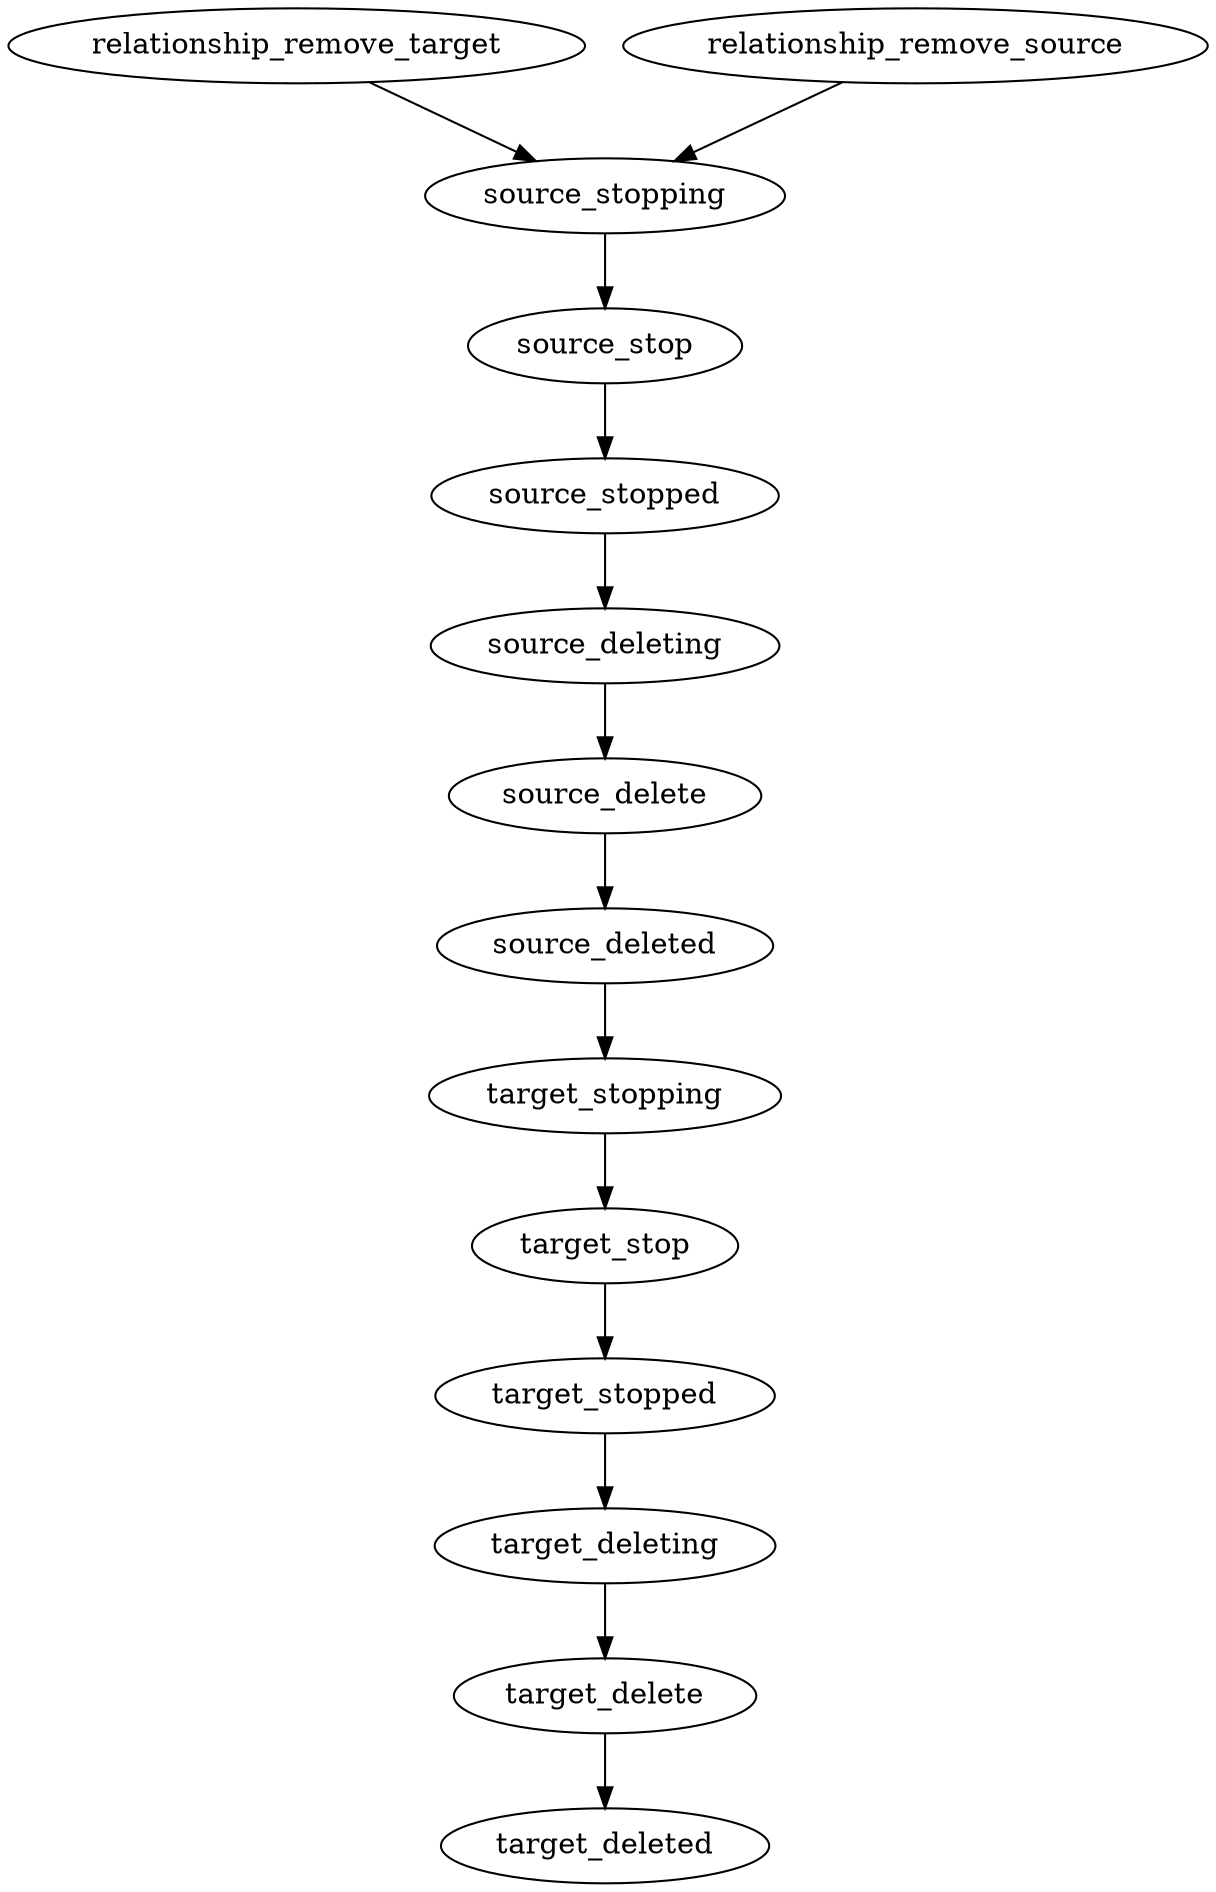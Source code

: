 digraph relationship_uninstall_workflow {
  target_stopping -> target_stop -> target_stopped -> target_deleting -> target_delete -> target_deleted;
  relationship_remove_target -> source_stopping -> source_stop -> source_stopped -> source_deleting -> source_delete -> source_deleted;
  relationship_remove_source -> source_stopping;
  source_deleted -> target_stopping;
}
